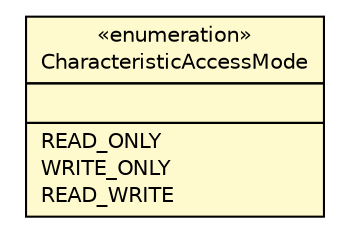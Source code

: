 #!/usr/local/bin/dot
#
# Class diagram 
# Generated by UMLGraph version 5.1 (http://www.umlgraph.org/)
#

digraph G {
	edge [fontname="Helvetica",fontsize=10,labelfontname="Helvetica",labelfontsize=10];
	node [fontname="Helvetica",fontsize=10,shape=plaintext];
	nodesep=0.25;
	ranksep=0.5;
	// com.clapi.data.Characteristic.CharacteristicAccessMode
	c342 [label=<<table title="com.clapi.data.Characteristic.CharacteristicAccessMode" border="0" cellborder="1" cellspacing="0" cellpadding="2" port="p" bgcolor="lemonChiffon" href="./Characteristic.CharacteristicAccessMode.html">
		<tr><td><table border="0" cellspacing="0" cellpadding="1">
<tr><td align="center" balign="center"> &#171;enumeration&#187; </td></tr>
<tr><td align="center" balign="center"> CharacteristicAccessMode </td></tr>
		</table></td></tr>
		<tr><td><table border="0" cellspacing="0" cellpadding="1">
<tr><td align="left" balign="left">  </td></tr>
		</table></td></tr>
		<tr><td><table border="0" cellspacing="0" cellpadding="1">
<tr><td align="left" balign="left"> READ_ONLY </td></tr>
<tr><td align="left" balign="left"> WRITE_ONLY </td></tr>
<tr><td align="left" balign="left"> READ_WRITE </td></tr>
		</table></td></tr>
		</table>>, fontname="Helvetica", fontcolor="black", fontsize=10.0];
}


